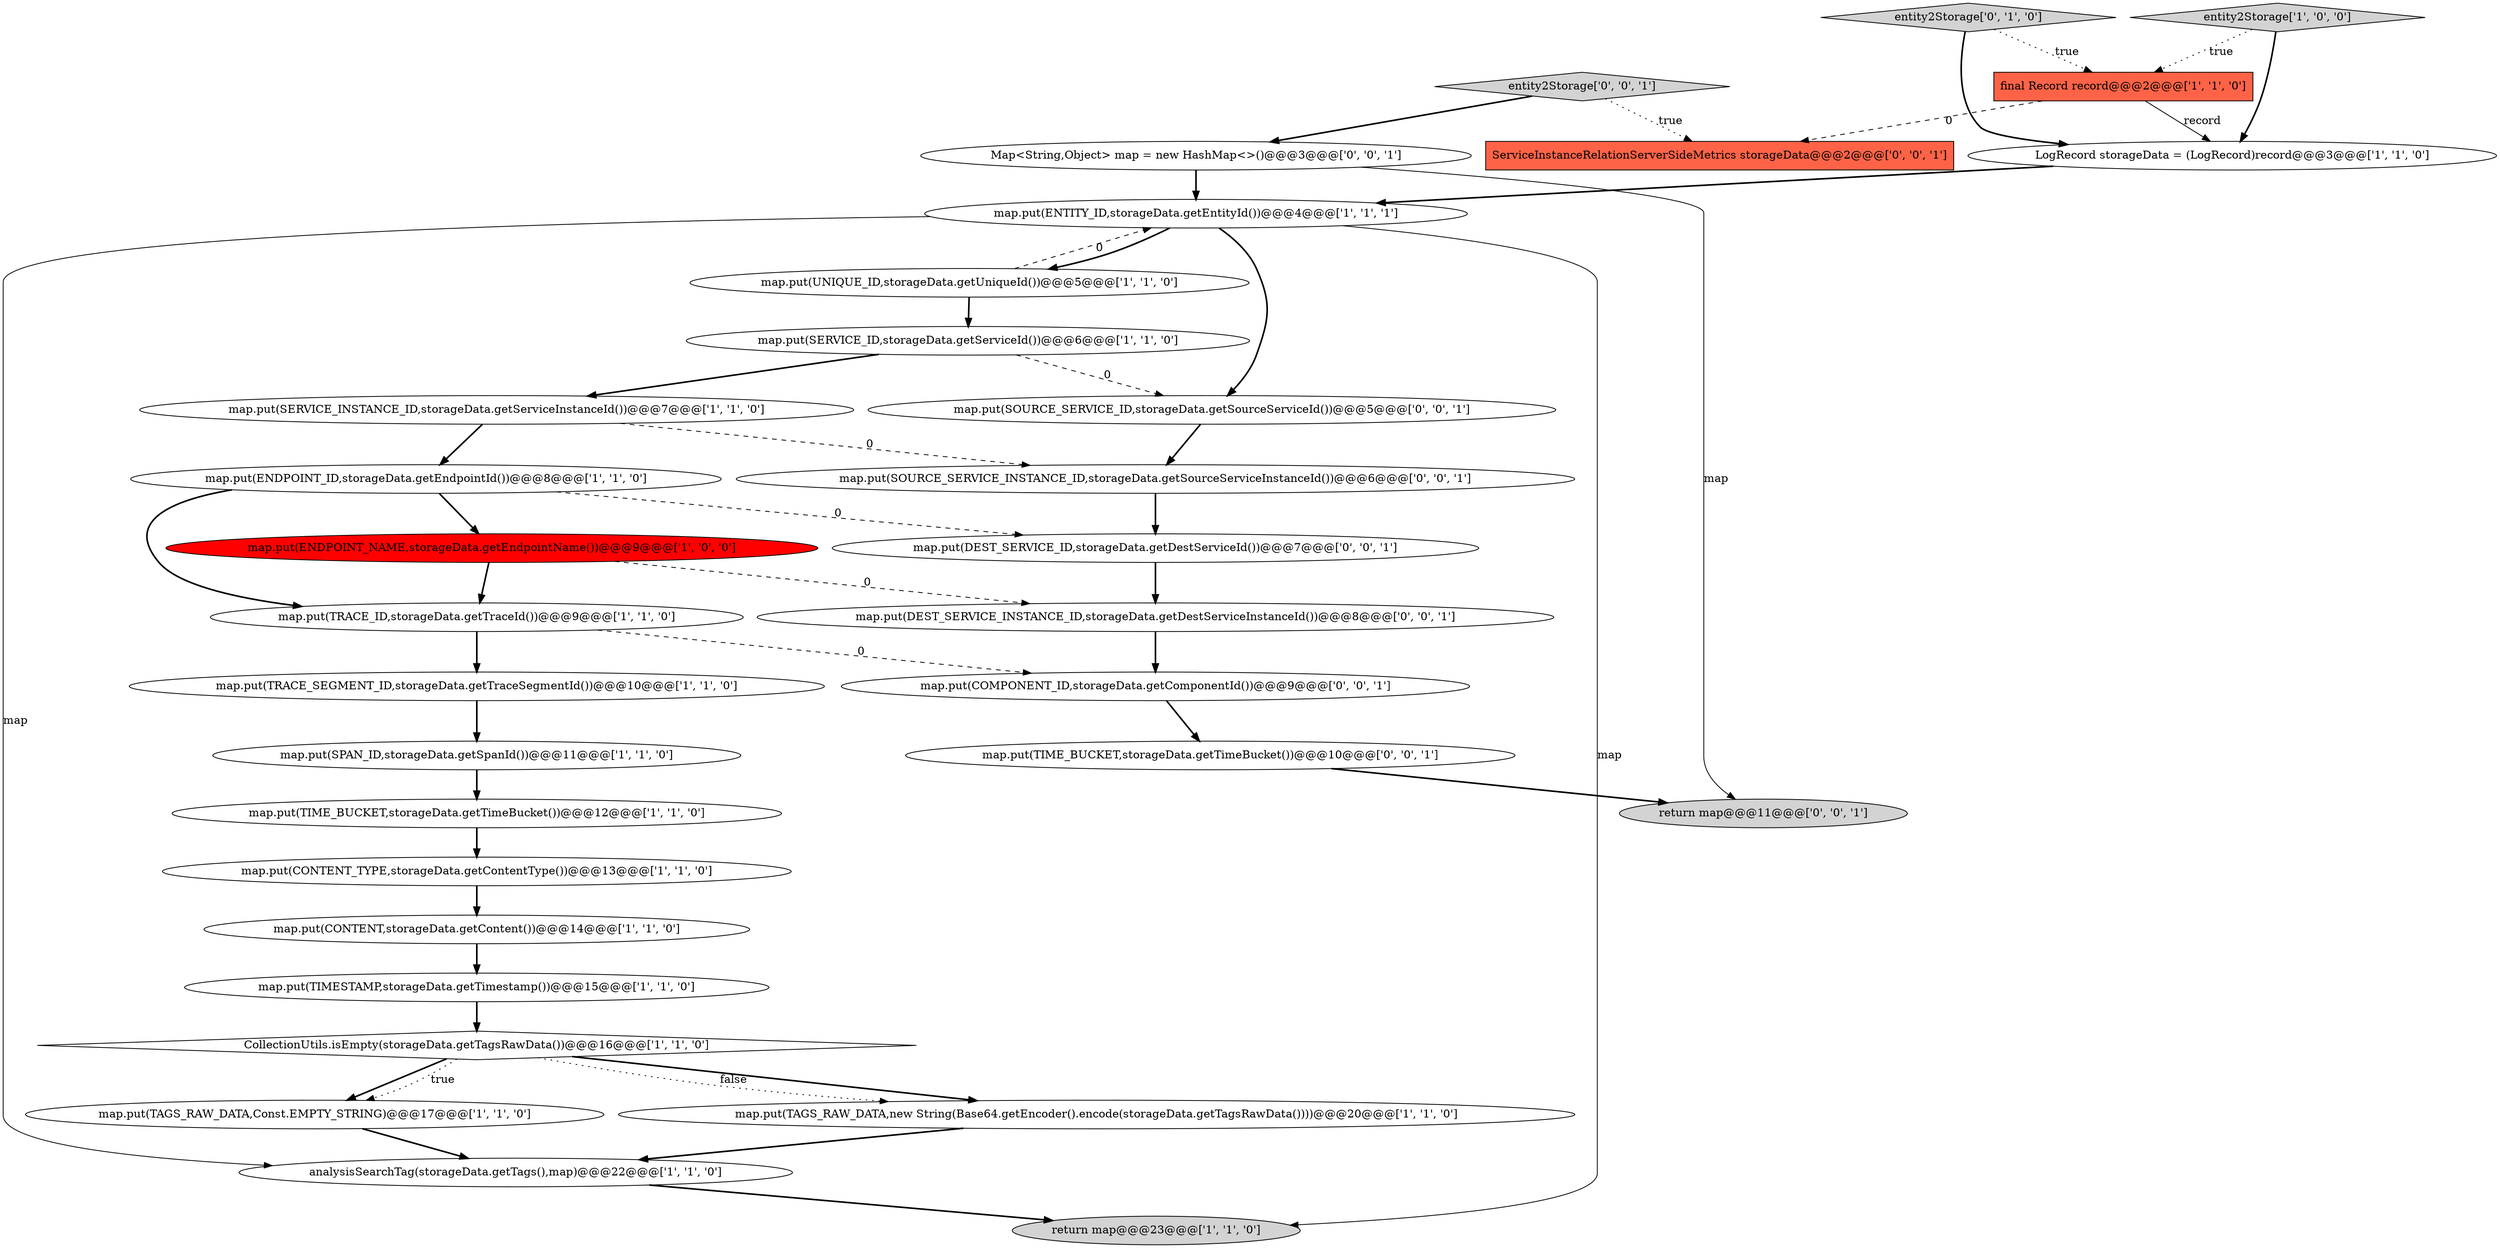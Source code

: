 digraph {
21 [style = filled, label = "entity2Storage['0', '1', '0']", fillcolor = lightgray, shape = diamond image = "AAA0AAABBB2BBB"];
1 [style = filled, label = "analysisSearchTag(storageData.getTags(),map)@@@22@@@['1', '1', '0']", fillcolor = white, shape = ellipse image = "AAA0AAABBB1BBB"];
28 [style = filled, label = "return map@@@11@@@['0', '0', '1']", fillcolor = lightgray, shape = ellipse image = "AAA0AAABBB3BBB"];
0 [style = filled, label = "map.put(ENDPOINT_ID,storageData.getEndpointId())@@@8@@@['1', '1', '0']", fillcolor = white, shape = ellipse image = "AAA0AAABBB1BBB"];
23 [style = filled, label = "map.put(COMPONENT_ID,storageData.getComponentId())@@@9@@@['0', '0', '1']", fillcolor = white, shape = ellipse image = "AAA0AAABBB3BBB"];
25 [style = filled, label = "map.put(SOURCE_SERVICE_INSTANCE_ID,storageData.getSourceServiceInstanceId())@@@6@@@['0', '0', '1']", fillcolor = white, shape = ellipse image = "AAA0AAABBB3BBB"];
12 [style = filled, label = "map.put(TIME_BUCKET,storageData.getTimeBucket())@@@12@@@['1', '1', '0']", fillcolor = white, shape = ellipse image = "AAA0AAABBB1BBB"];
22 [style = filled, label = "map.put(SOURCE_SERVICE_ID,storageData.getSourceServiceId())@@@5@@@['0', '0', '1']", fillcolor = white, shape = ellipse image = "AAA0AAABBB3BBB"];
11 [style = filled, label = "map.put(TIMESTAMP,storageData.getTimestamp())@@@15@@@['1', '1', '0']", fillcolor = white, shape = ellipse image = "AAA0AAABBB1BBB"];
8 [style = filled, label = "map.put(TRACE_SEGMENT_ID,storageData.getTraceSegmentId())@@@10@@@['1', '1', '0']", fillcolor = white, shape = ellipse image = "AAA0AAABBB1BBB"];
27 [style = filled, label = "map.put(TIME_BUCKET,storageData.getTimeBucket())@@@10@@@['0', '0', '1']", fillcolor = white, shape = ellipse image = "AAA0AAABBB3BBB"];
3 [style = filled, label = "CollectionUtils.isEmpty(storageData.getTagsRawData())@@@16@@@['1', '1', '0']", fillcolor = white, shape = diamond image = "AAA0AAABBB1BBB"];
18 [style = filled, label = "map.put(ENDPOINT_NAME,storageData.getEndpointName())@@@9@@@['1', '0', '0']", fillcolor = red, shape = ellipse image = "AAA1AAABBB1BBB"];
31 [style = filled, label = "ServiceInstanceRelationServerSideMetrics storageData@@@2@@@['0', '0', '1']", fillcolor = tomato, shape = box image = "AAA0AAABBB3BBB"];
29 [style = filled, label = "map.put(DEST_SERVICE_INSTANCE_ID,storageData.getDestServiceInstanceId())@@@8@@@['0', '0', '1']", fillcolor = white, shape = ellipse image = "AAA0AAABBB3BBB"];
5 [style = filled, label = "map.put(TRACE_ID,storageData.getTraceId())@@@9@@@['1', '1', '0']", fillcolor = white, shape = ellipse image = "AAA0AAABBB1BBB"];
6 [style = filled, label = "return map@@@23@@@['1', '1', '0']", fillcolor = lightgray, shape = ellipse image = "AAA0AAABBB1BBB"];
2 [style = filled, label = "map.put(SPAN_ID,storageData.getSpanId())@@@11@@@['1', '1', '0']", fillcolor = white, shape = ellipse image = "AAA0AAABBB1BBB"];
10 [style = filled, label = "LogRecord storageData = (LogRecord)record@@@3@@@['1', '1', '0']", fillcolor = white, shape = ellipse image = "AAA0AAABBB1BBB"];
26 [style = filled, label = "map.put(DEST_SERVICE_ID,storageData.getDestServiceId())@@@7@@@['0', '0', '1']", fillcolor = white, shape = ellipse image = "AAA0AAABBB3BBB"];
14 [style = filled, label = "map.put(CONTENT,storageData.getContent())@@@14@@@['1', '1', '0']", fillcolor = white, shape = ellipse image = "AAA0AAABBB1BBB"];
20 [style = filled, label = "final Record record@@@2@@@['1', '1', '0']", fillcolor = tomato, shape = box image = "AAA0AAABBB1BBB"];
16 [style = filled, label = "map.put(TAGS_RAW_DATA,Const.EMPTY_STRING)@@@17@@@['1', '1', '0']", fillcolor = white, shape = ellipse image = "AAA0AAABBB1BBB"];
24 [style = filled, label = "Map<String,Object> map = new HashMap<>()@@@3@@@['0', '0', '1']", fillcolor = white, shape = ellipse image = "AAA0AAABBB3BBB"];
7 [style = filled, label = "entity2Storage['1', '0', '0']", fillcolor = lightgray, shape = diamond image = "AAA0AAABBB1BBB"];
17 [style = filled, label = "map.put(TAGS_RAW_DATA,new String(Base64.getEncoder().encode(storageData.getTagsRawData())))@@@20@@@['1', '1', '0']", fillcolor = white, shape = ellipse image = "AAA0AAABBB1BBB"];
30 [style = filled, label = "entity2Storage['0', '0', '1']", fillcolor = lightgray, shape = diamond image = "AAA0AAABBB3BBB"];
4 [style = filled, label = "map.put(UNIQUE_ID,storageData.getUniqueId())@@@5@@@['1', '1', '0']", fillcolor = white, shape = ellipse image = "AAA0AAABBB1BBB"];
13 [style = filled, label = "map.put(ENTITY_ID,storageData.getEntityId())@@@4@@@['1', '1', '1']", fillcolor = white, shape = ellipse image = "AAA0AAABBB1BBB"];
15 [style = filled, label = "map.put(SERVICE_ID,storageData.getServiceId())@@@6@@@['1', '1', '0']", fillcolor = white, shape = ellipse image = "AAA0AAABBB1BBB"];
19 [style = filled, label = "map.put(SERVICE_INSTANCE_ID,storageData.getServiceInstanceId())@@@7@@@['1', '1', '0']", fillcolor = white, shape = ellipse image = "AAA0AAABBB1BBB"];
9 [style = filled, label = "map.put(CONTENT_TYPE,storageData.getContentType())@@@13@@@['1', '1', '0']", fillcolor = white, shape = ellipse image = "AAA0AAABBB1BBB"];
5->8 [style = bold, label=""];
21->10 [style = bold, label=""];
22->25 [style = bold, label=""];
30->24 [style = bold, label=""];
21->20 [style = dotted, label="true"];
17->1 [style = bold, label=""];
23->27 [style = bold, label=""];
7->10 [style = bold, label=""];
5->23 [style = dashed, label="0"];
26->29 [style = bold, label=""];
27->28 [style = bold, label=""];
4->15 [style = bold, label=""];
20->31 [style = dashed, label="0"];
13->6 [style = solid, label="map"];
0->26 [style = dashed, label="0"];
13->1 [style = solid, label="map"];
29->23 [style = bold, label=""];
3->16 [style = bold, label=""];
15->19 [style = bold, label=""];
12->9 [style = bold, label=""];
20->10 [style = solid, label="record"];
15->22 [style = dashed, label="0"];
2->12 [style = bold, label=""];
19->0 [style = bold, label=""];
7->20 [style = dotted, label="true"];
24->28 [style = solid, label="map"];
1->6 [style = bold, label=""];
10->13 [style = bold, label=""];
8->2 [style = bold, label=""];
11->3 [style = bold, label=""];
16->1 [style = bold, label=""];
18->5 [style = bold, label=""];
25->26 [style = bold, label=""];
18->29 [style = dashed, label="0"];
9->14 [style = bold, label=""];
3->17 [style = bold, label=""];
0->18 [style = bold, label=""];
13->22 [style = bold, label=""];
19->25 [style = dashed, label="0"];
4->13 [style = dashed, label="0"];
14->11 [style = bold, label=""];
3->16 [style = dotted, label="true"];
30->31 [style = dotted, label="true"];
0->5 [style = bold, label=""];
24->13 [style = bold, label=""];
13->4 [style = bold, label=""];
3->17 [style = dotted, label="false"];
}
